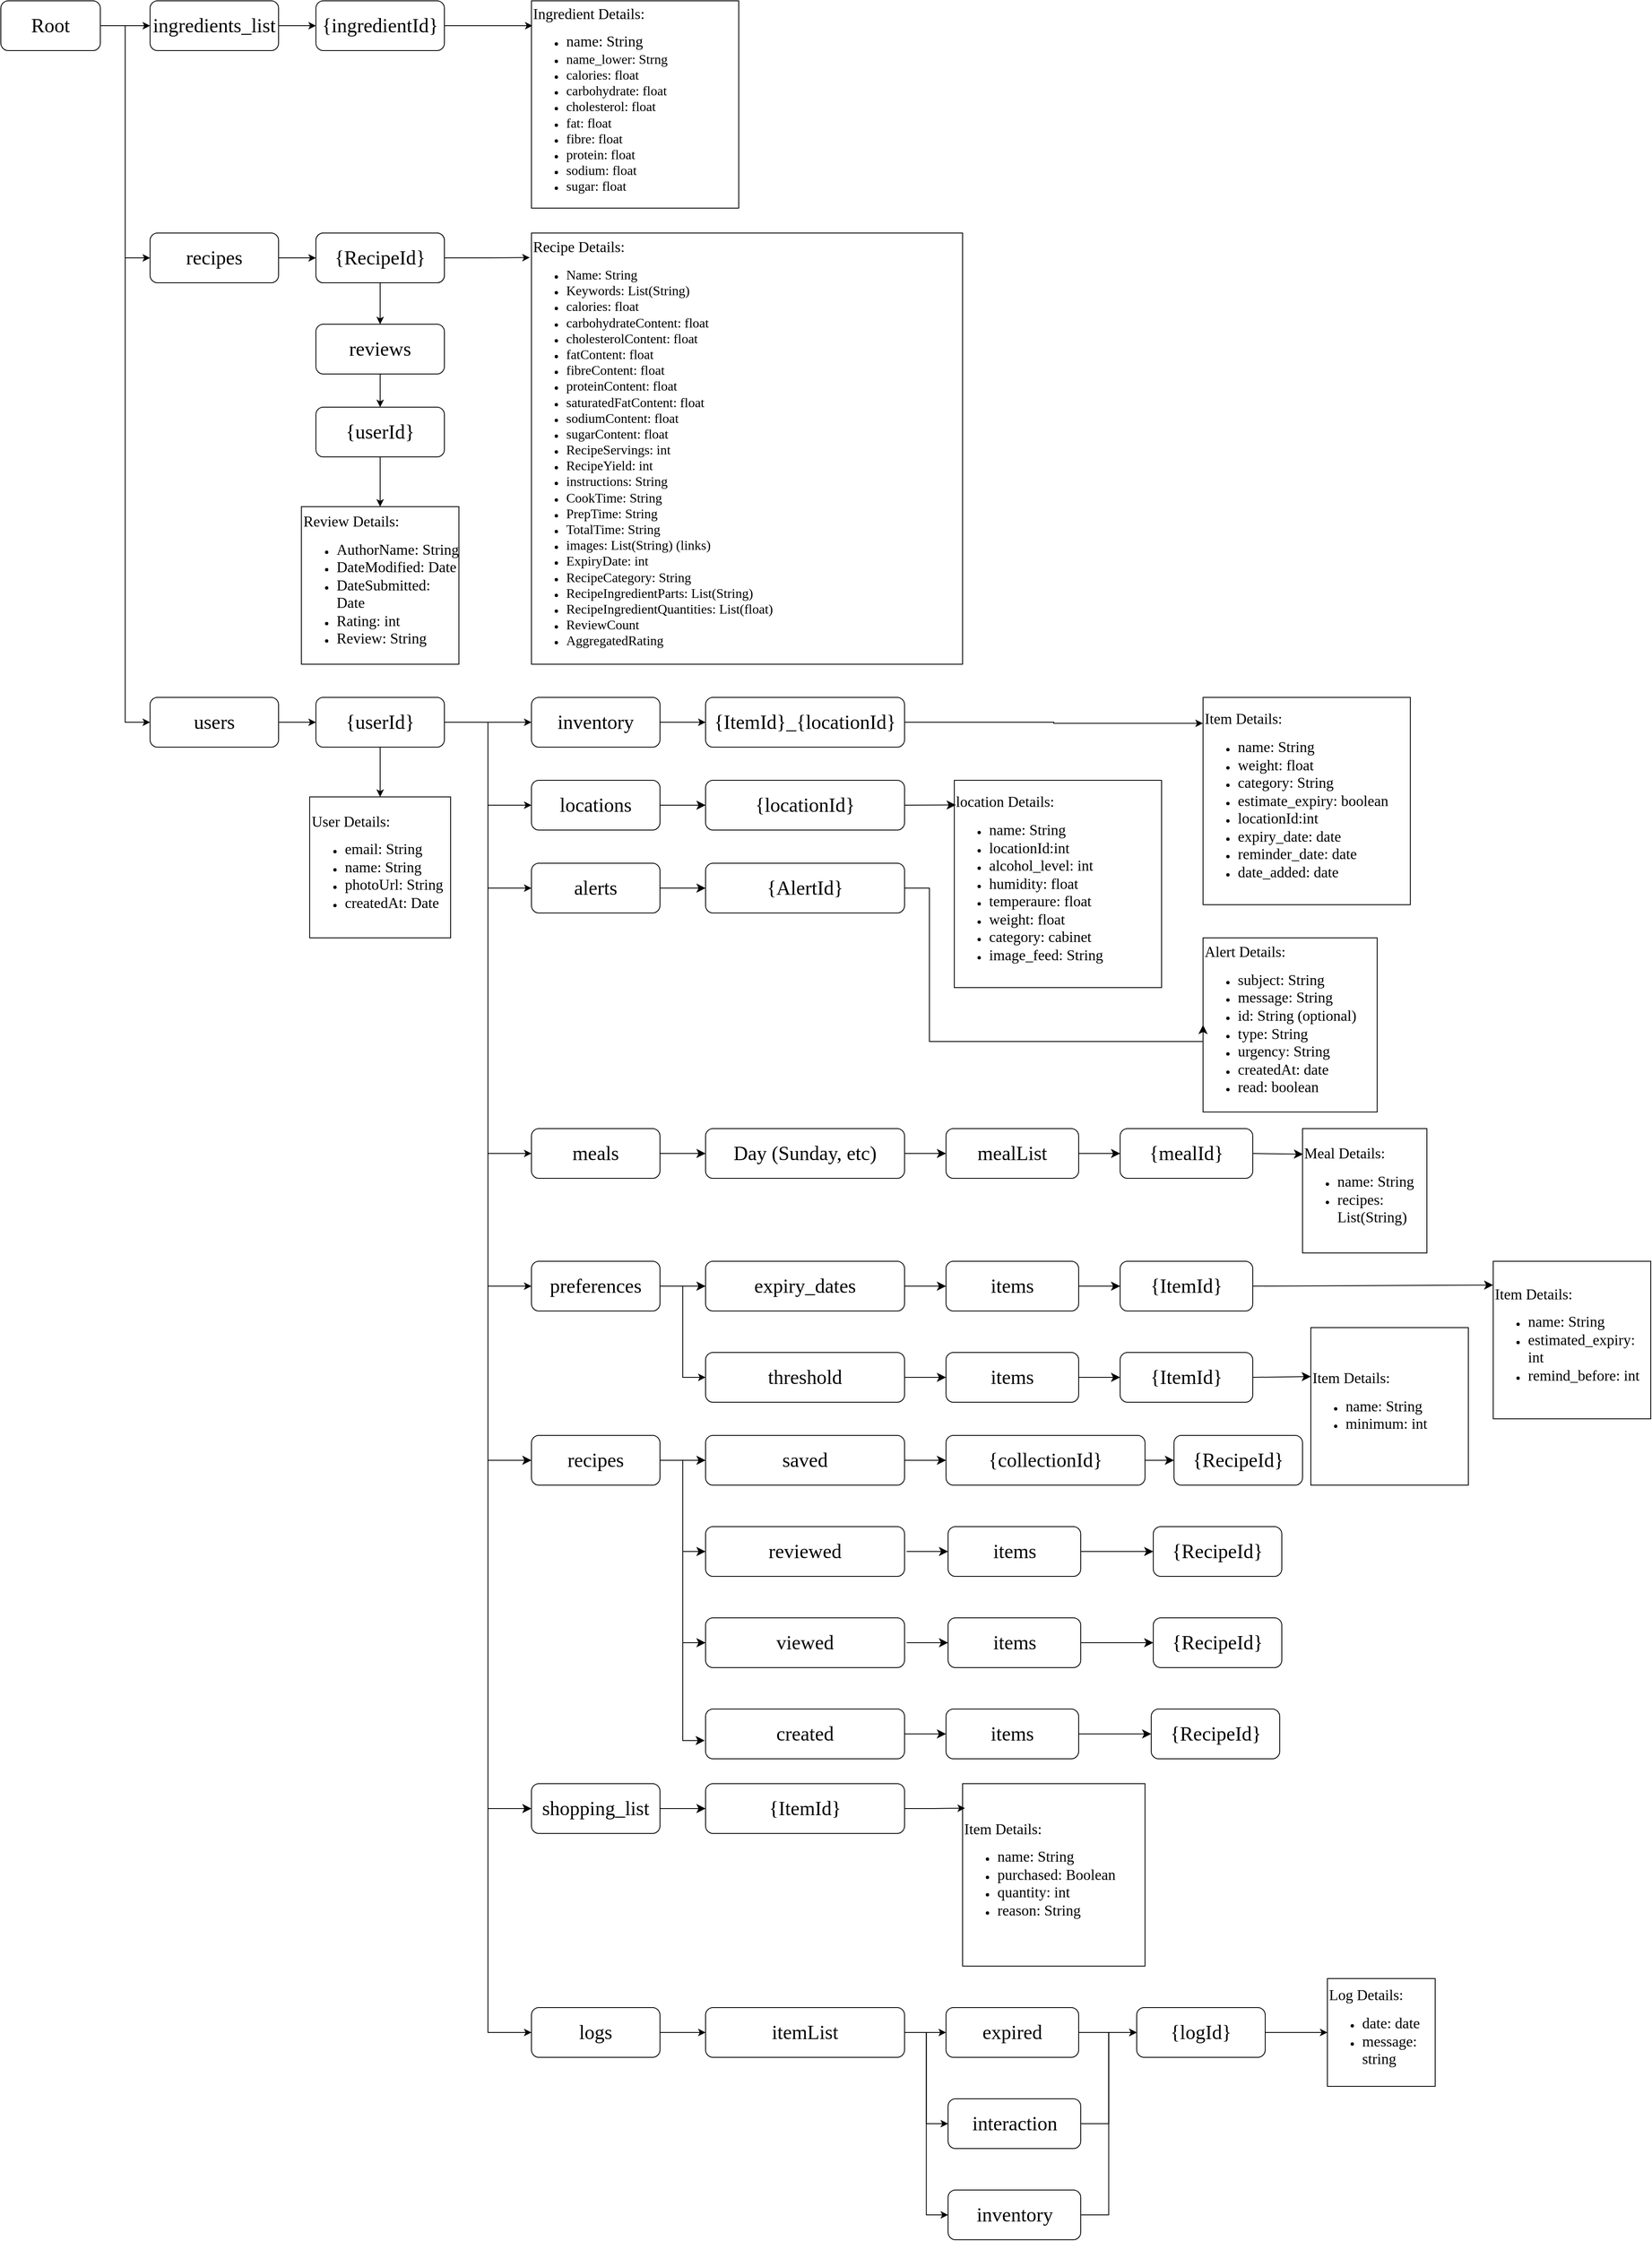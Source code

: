 <mxfile version="26.2.14" pages="2">
  <diagram name="Page-1" id="7dgiddLlsFyWkvfcdYef">
    <mxGraphModel grid="1" page="1" gridSize="10" guides="1" tooltips="1" connect="1" arrows="1" fold="1" pageScale="1" pageWidth="850" pageHeight="1100" math="0" shadow="0">
      <root>
        <mxCell id="0" />
        <mxCell id="1" parent="0" />
        <mxCell id="bC8N2qVBIkna_mmJ77m9-3" style="edgeStyle=orthogonalEdgeStyle;rounded=0;orthogonalLoop=1;jettySize=auto;html=1;exitX=1;exitY=0.5;exitDx=0;exitDy=0;" edge="1" parent="1" source="bC8N2qVBIkna_mmJ77m9-1" target="bC8N2qVBIkna_mmJ77m9-2">
          <mxGeometry relative="1" as="geometry" />
        </mxCell>
        <mxCell id="bC8N2qVBIkna_mmJ77m9-15" style="edgeStyle=orthogonalEdgeStyle;rounded=0;orthogonalLoop=1;jettySize=auto;html=1;exitX=1;exitY=0.5;exitDx=0;exitDy=0;entryX=0;entryY=0.5;entryDx=0;entryDy=0;" edge="1" parent="1" source="bC8N2qVBIkna_mmJ77m9-1" target="bC8N2qVBIkna_mmJ77m9-10">
          <mxGeometry relative="1" as="geometry" />
        </mxCell>
        <mxCell id="bC8N2qVBIkna_mmJ77m9-25" style="edgeStyle=orthogonalEdgeStyle;rounded=0;orthogonalLoop=1;jettySize=auto;html=1;exitX=1;exitY=0.5;exitDx=0;exitDy=0;entryX=0;entryY=0.5;entryDx=0;entryDy=0;" edge="1" parent="1" source="bC8N2qVBIkna_mmJ77m9-1" target="bC8N2qVBIkna_mmJ77m9-23">
          <mxGeometry relative="1" as="geometry" />
        </mxCell>
        <mxCell id="bC8N2qVBIkna_mmJ77m9-1" value="&lt;font face=&quot;Times New Roman&quot; style=&quot;font-size: 24px;&quot;&gt;Root&lt;/font&gt;" style="rounded=1;whiteSpace=wrap;html=1;" vertex="1" parent="1">
          <mxGeometry x="80" y="40" width="120" height="60" as="geometry" />
        </mxCell>
        <mxCell id="bC8N2qVBIkna_mmJ77m9-7" style="edgeStyle=orthogonalEdgeStyle;rounded=0;orthogonalLoop=1;jettySize=auto;html=1;exitX=1;exitY=0.5;exitDx=0;exitDy=0;entryX=0;entryY=0.5;entryDx=0;entryDy=0;" edge="1" parent="1" source="bC8N2qVBIkna_mmJ77m9-2" target="bC8N2qVBIkna_mmJ77m9-6">
          <mxGeometry relative="1" as="geometry" />
        </mxCell>
        <mxCell id="bC8N2qVBIkna_mmJ77m9-2" value="&lt;font face=&quot;Times New Roman&quot;&gt;&lt;span style=&quot;font-size: 24px;&quot;&gt;ingredients_list&lt;/span&gt;&lt;/font&gt;" style="rounded=1;whiteSpace=wrap;html=1;" vertex="1" parent="1">
          <mxGeometry x="260" y="40" width="155" height="60" as="geometry" />
        </mxCell>
        <mxCell id="bC8N2qVBIkna_mmJ77m9-6" value="&lt;font face=&quot;Times New Roman&quot;&gt;&lt;span style=&quot;font-size: 24px;&quot;&gt;{ingredientId}&lt;/span&gt;&lt;/font&gt;" style="rounded=1;whiteSpace=wrap;html=1;" vertex="1" parent="1">
          <mxGeometry x="460" y="40" width="155" height="60" as="geometry" />
        </mxCell>
        <mxCell id="bC8N2qVBIkna_mmJ77m9-8" value="&lt;div&gt;&lt;font face=&quot;Times New Roman&quot;&gt;&lt;span style=&quot;font-size: 18px;&quot;&gt;Ingredient Details:&lt;/span&gt;&lt;/font&gt;&lt;/div&gt;&lt;ul&gt;&lt;li&gt;&lt;font style=&quot;font-size: 18px;&quot; face=&quot;Times New Roman&quot;&gt;name: String&lt;/font&gt;&lt;/li&gt;&lt;li&gt;&lt;font size=&quot;3&quot; face=&quot;Times New Roman&quot;&gt;name_lower: Strng&lt;/font&gt;&lt;/li&gt;&lt;li&gt;&lt;font size=&quot;3&quot; face=&quot;Times New Roman&quot;&gt;calories: float&lt;/font&gt;&lt;/li&gt;&lt;li&gt;&lt;font size=&quot;3&quot; face=&quot;Times New Roman&quot;&gt;carbohydrate: float&lt;/font&gt;&lt;/li&gt;&lt;li&gt;&lt;font size=&quot;3&quot; face=&quot;Times New Roman&quot;&gt;cholesterol: float&lt;/font&gt;&lt;/li&gt;&lt;li&gt;&lt;font size=&quot;3&quot; face=&quot;Times New Roman&quot;&gt;fat: float&lt;/font&gt;&lt;/li&gt;&lt;li&gt;&lt;font size=&quot;3&quot; face=&quot;Times New Roman&quot;&gt;fibre: float&lt;/font&gt;&lt;/li&gt;&lt;li&gt;&lt;font size=&quot;3&quot; face=&quot;Times New Roman&quot;&gt;protein: float&lt;/font&gt;&lt;/li&gt;&lt;li&gt;&lt;font size=&quot;3&quot; face=&quot;Times New Roman&quot;&gt;sodium: float&lt;/font&gt;&lt;/li&gt;&lt;li&gt;&lt;font size=&quot;3&quot; face=&quot;Times New Roman&quot;&gt;sugar: float&lt;/font&gt;&lt;/li&gt;&lt;/ul&gt;" style="whiteSpace=wrap;html=1;aspect=fixed;align=left;" vertex="1" parent="1">
          <mxGeometry x="720" y="40" width="250" height="250" as="geometry" />
        </mxCell>
        <mxCell id="bC8N2qVBIkna_mmJ77m9-9" style="edgeStyle=orthogonalEdgeStyle;rounded=0;orthogonalLoop=1;jettySize=auto;html=1;exitX=1;exitY=0.5;exitDx=0;exitDy=0;entryX=0.005;entryY=0.12;entryDx=0;entryDy=0;entryPerimeter=0;" edge="1" parent="1" source="bC8N2qVBIkna_mmJ77m9-6" target="bC8N2qVBIkna_mmJ77m9-8">
          <mxGeometry relative="1" as="geometry" />
        </mxCell>
        <mxCell id="bC8N2qVBIkna_mmJ77m9-14" style="edgeStyle=orthogonalEdgeStyle;rounded=0;orthogonalLoop=1;jettySize=auto;html=1;exitX=1;exitY=0.5;exitDx=0;exitDy=0;entryX=0;entryY=0.5;entryDx=0;entryDy=0;" edge="1" parent="1" source="bC8N2qVBIkna_mmJ77m9-10" target="bC8N2qVBIkna_mmJ77m9-11">
          <mxGeometry relative="1" as="geometry" />
        </mxCell>
        <mxCell id="bC8N2qVBIkna_mmJ77m9-10" value="&lt;font face=&quot;Times New Roman&quot;&gt;&lt;span style=&quot;font-size: 24px;&quot;&gt;recipes&lt;/span&gt;&lt;/font&gt;" style="rounded=1;whiteSpace=wrap;html=1;" vertex="1" parent="1">
          <mxGeometry x="260" y="320" width="155" height="60" as="geometry" />
        </mxCell>
        <mxCell id="bC8N2qVBIkna_mmJ77m9-19" style="edgeStyle=orthogonalEdgeStyle;rounded=0;orthogonalLoop=1;jettySize=auto;html=1;exitX=0.5;exitY=1;exitDx=0;exitDy=0;entryX=0.5;entryY=0;entryDx=0;entryDy=0;" edge="1" parent="1" source="bC8N2qVBIkna_mmJ77m9-11" target="bC8N2qVBIkna_mmJ77m9-17">
          <mxGeometry relative="1" as="geometry" />
        </mxCell>
        <mxCell id="bC8N2qVBIkna_mmJ77m9-11" value="&lt;font face=&quot;Times New Roman&quot;&gt;&lt;span style=&quot;font-size: 24px;&quot;&gt;{RecipeId}&lt;/span&gt;&lt;/font&gt;" style="rounded=1;whiteSpace=wrap;html=1;" vertex="1" parent="1">
          <mxGeometry x="460" y="320" width="155" height="60" as="geometry" />
        </mxCell>
        <mxCell id="bC8N2qVBIkna_mmJ77m9-12" value="&lt;div&gt;&lt;font face=&quot;Times New Roman&quot; style=&quot;font-size: 18px;&quot;&gt;Recipe Details:&lt;/font&gt;&lt;/div&gt;&lt;ul&gt;&lt;li&gt;&lt;font face=&quot;Times New Roman&quot; size=&quot;3&quot; style=&quot;&quot;&gt;Name: String&lt;/font&gt;&lt;/li&gt;&lt;li&gt;&lt;font face=&quot;Times New Roman&quot; size=&quot;3&quot;&gt;Keywords: List(String)&lt;/font&gt;&lt;/li&gt;&lt;li&gt;&lt;font face=&quot;Times New Roman&quot; size=&quot;3&quot; style=&quot;&quot;&gt;calories: float&lt;/font&gt;&lt;/li&gt;&lt;li&gt;&lt;font face=&quot;Times New Roman&quot; size=&quot;3&quot; style=&quot;&quot;&gt;carbohydrateContent: float&lt;/font&gt;&lt;/li&gt;&lt;li&gt;&lt;font face=&quot;Times New Roman&quot; size=&quot;3&quot;&gt;cholesterolContent: float&lt;/font&gt;&lt;/li&gt;&lt;li&gt;&lt;font face=&quot;Times New Roman&quot; size=&quot;3&quot;&gt;fatContent: float&lt;/font&gt;&lt;/li&gt;&lt;li&gt;&lt;font face=&quot;Times New Roman&quot; size=&quot;3&quot;&gt;fibreContent: float&lt;/font&gt;&lt;/li&gt;&lt;li&gt;&lt;font face=&quot;Times New Roman&quot; size=&quot;3&quot;&gt;proteinContent: float&lt;/font&gt;&lt;/li&gt;&lt;li&gt;&lt;font face=&quot;Times New Roman&quot; size=&quot;3&quot;&gt;saturatedFatContent: float&lt;/font&gt;&lt;/li&gt;&lt;li&gt;&lt;font face=&quot;Times New Roman&quot; size=&quot;3&quot;&gt;sodiumContent: float&lt;/font&gt;&lt;/li&gt;&lt;li&gt;&lt;font face=&quot;Times New Roman&quot; size=&quot;3&quot;&gt;sugarContent: float&lt;/font&gt;&lt;/li&gt;&lt;li&gt;&lt;font face=&quot;Times New Roman&quot; size=&quot;3&quot;&gt;RecipeServings: int&lt;/font&gt;&lt;/li&gt;&lt;li&gt;&lt;font face=&quot;Times New Roman&quot; size=&quot;3&quot;&gt;RecipeYield: int&lt;/font&gt;&lt;/li&gt;&lt;li&gt;&lt;font face=&quot;Times New Roman&quot; size=&quot;3&quot;&gt;instructions: String&lt;/font&gt;&lt;/li&gt;&lt;li&gt;&lt;font face=&quot;Times New Roman&quot; size=&quot;3&quot;&gt;CookTime: String&lt;/font&gt;&lt;/li&gt;&lt;li&gt;&lt;font face=&quot;Times New Roman&quot; size=&quot;3&quot;&gt;PrepTime: String&lt;/font&gt;&lt;/li&gt;&lt;li&gt;&lt;font face=&quot;Times New Roman&quot; size=&quot;3&quot;&gt;TotalTime: String&lt;/font&gt;&lt;/li&gt;&lt;li&gt;&lt;font face=&quot;Times New Roman&quot; size=&quot;3&quot;&gt;images: List(String) (links)&lt;/font&gt;&lt;/li&gt;&lt;li&gt;&lt;font face=&quot;Times New Roman&quot; size=&quot;3&quot;&gt;ExpiryDate: int&lt;/font&gt;&lt;/li&gt;&lt;li&gt;&lt;font face=&quot;Times New Roman&quot; size=&quot;3&quot;&gt;RecipeCategory: String&lt;/font&gt;&lt;/li&gt;&lt;li&gt;&lt;font face=&quot;Times New Roman&quot; size=&quot;3&quot;&gt;RecipeIngredientParts: List(String)&lt;/font&gt;&lt;/li&gt;&lt;li&gt;&lt;font face=&quot;Times New Roman&quot; size=&quot;3&quot;&gt;RecipeIngredientQuantities: List(float)&lt;/font&gt;&lt;/li&gt;&lt;li&gt;&lt;font size=&quot;3&quot; face=&quot;Times New Roman&quot;&gt;ReviewCount&lt;/font&gt;&lt;/li&gt;&lt;li&gt;&lt;font size=&quot;3&quot; face=&quot;Times New Roman&quot;&gt;AggregatedRating&lt;/font&gt;&lt;/li&gt;&lt;/ul&gt;" style="whiteSpace=wrap;html=1;aspect=fixed;align=left;" vertex="1" parent="1">
          <mxGeometry x="720" y="320" width="520" height="520" as="geometry" />
        </mxCell>
        <mxCell id="bC8N2qVBIkna_mmJ77m9-13" style="edgeStyle=orthogonalEdgeStyle;rounded=0;orthogonalLoop=1;jettySize=auto;html=1;exitX=1;exitY=0.5;exitDx=0;exitDy=0;entryX=-0.004;entryY=0.057;entryDx=0;entryDy=0;entryPerimeter=0;" edge="1" parent="1" source="bC8N2qVBIkna_mmJ77m9-11" target="bC8N2qVBIkna_mmJ77m9-12">
          <mxGeometry relative="1" as="geometry" />
        </mxCell>
        <mxCell id="bC8N2qVBIkna_mmJ77m9-20" style="edgeStyle=orthogonalEdgeStyle;rounded=0;orthogonalLoop=1;jettySize=auto;html=1;exitX=0.5;exitY=1;exitDx=0;exitDy=0;entryX=0.5;entryY=0;entryDx=0;entryDy=0;" edge="1" parent="1" source="bC8N2qVBIkna_mmJ77m9-17" target="bC8N2qVBIkna_mmJ77m9-18">
          <mxGeometry relative="1" as="geometry" />
        </mxCell>
        <mxCell id="bC8N2qVBIkna_mmJ77m9-17" value="&lt;font face=&quot;Times New Roman&quot;&gt;&lt;span style=&quot;font-size: 24px;&quot;&gt;reviews&lt;/span&gt;&lt;/font&gt;" style="rounded=1;whiteSpace=wrap;html=1;" vertex="1" parent="1">
          <mxGeometry x="460" y="430" width="155" height="60" as="geometry" />
        </mxCell>
        <mxCell id="bC8N2qVBIkna_mmJ77m9-22" style="edgeStyle=orthogonalEdgeStyle;rounded=0;orthogonalLoop=1;jettySize=auto;html=1;exitX=0.5;exitY=1;exitDx=0;exitDy=0;entryX=0.5;entryY=0;entryDx=0;entryDy=0;" edge="1" parent="1" source="bC8N2qVBIkna_mmJ77m9-18" target="bC8N2qVBIkna_mmJ77m9-21">
          <mxGeometry relative="1" as="geometry" />
        </mxCell>
        <mxCell id="bC8N2qVBIkna_mmJ77m9-18" value="&lt;font face=&quot;Times New Roman&quot;&gt;&lt;span style=&quot;font-size: 24px;&quot;&gt;{userId}&lt;/span&gt;&lt;/font&gt;" style="rounded=1;whiteSpace=wrap;html=1;" vertex="1" parent="1">
          <mxGeometry x="460" y="530" width="155" height="60" as="geometry" />
        </mxCell>
        <mxCell id="bC8N2qVBIkna_mmJ77m9-21" value="&lt;div&gt;&lt;font face=&quot;Times New Roman&quot;&gt;&lt;span style=&quot;font-size: 18px;&quot;&gt;Review Details:&lt;/span&gt;&lt;/font&gt;&lt;/div&gt;&lt;ul&gt;&lt;li&gt;&lt;font style=&quot;font-size: 18px;&quot; face=&quot;Times New Roman&quot;&gt;AuthorName: String&lt;/font&gt;&lt;/li&gt;&lt;li&gt;&lt;font style=&quot;font-size: 18px;&quot; face=&quot;Times New Roman&quot;&gt;DateModified: Date&lt;/font&gt;&lt;/li&gt;&lt;li&gt;&lt;font style=&quot;font-size: 18px;&quot; face=&quot;Times New Roman&quot;&gt;DateSubmitted: Date&lt;/font&gt;&lt;/li&gt;&lt;li&gt;&lt;font style=&quot;font-size: 18px;&quot; face=&quot;Times New Roman&quot;&gt;Rating: int&lt;/font&gt;&lt;/li&gt;&lt;li&gt;&lt;font style=&quot;font-size: 18px;&quot; face=&quot;Times New Roman&quot;&gt;Review: String&lt;/font&gt;&lt;/li&gt;&lt;/ul&gt;" style="whiteSpace=wrap;html=1;aspect=fixed;align=left;" vertex="1" parent="1">
          <mxGeometry x="442.5" y="650" width="190" height="190" as="geometry" />
        </mxCell>
        <mxCell id="bC8N2qVBIkna_mmJ77m9-26" style="edgeStyle=orthogonalEdgeStyle;rounded=0;orthogonalLoop=1;jettySize=auto;html=1;exitX=1;exitY=0.5;exitDx=0;exitDy=0;entryX=0;entryY=0.5;entryDx=0;entryDy=0;" edge="1" parent="1" source="bC8N2qVBIkna_mmJ77m9-23" target="bC8N2qVBIkna_mmJ77m9-24">
          <mxGeometry relative="1" as="geometry" />
        </mxCell>
        <mxCell id="bC8N2qVBIkna_mmJ77m9-23" value="&lt;font face=&quot;Times New Roman&quot;&gt;&lt;span style=&quot;font-size: 24px;&quot;&gt;users&lt;/span&gt;&lt;/font&gt;" style="rounded=1;whiteSpace=wrap;html=1;" vertex="1" parent="1">
          <mxGeometry x="260" y="880" width="155" height="60" as="geometry" />
        </mxCell>
        <mxCell id="bC8N2qVBIkna_mmJ77m9-28" style="edgeStyle=orthogonalEdgeStyle;rounded=0;orthogonalLoop=1;jettySize=auto;html=1;exitX=0.5;exitY=1;exitDx=0;exitDy=0;entryX=0.5;entryY=0;entryDx=0;entryDy=0;" edge="1" parent="1" source="bC8N2qVBIkna_mmJ77m9-24" target="bC8N2qVBIkna_mmJ77m9-27">
          <mxGeometry relative="1" as="geometry" />
        </mxCell>
        <mxCell id="bC8N2qVBIkna_mmJ77m9-37" style="edgeStyle=orthogonalEdgeStyle;rounded=0;orthogonalLoop=1;jettySize=auto;html=1;exitX=1;exitY=0.5;exitDx=0;exitDy=0;entryX=0;entryY=0.5;entryDx=0;entryDy=0;" edge="1" parent="1" source="bC8N2qVBIkna_mmJ77m9-24" target="bC8N2qVBIkna_mmJ77m9-32">
          <mxGeometry relative="1" as="geometry" />
        </mxCell>
        <mxCell id="bC8N2qVBIkna_mmJ77m9-38" style="edgeStyle=orthogonalEdgeStyle;rounded=0;orthogonalLoop=1;jettySize=auto;html=1;exitX=1;exitY=0.5;exitDx=0;exitDy=0;entryX=0;entryY=0.5;entryDx=0;entryDy=0;" edge="1" parent="1" source="bC8N2qVBIkna_mmJ77m9-24" target="bC8N2qVBIkna_mmJ77m9-33">
          <mxGeometry relative="1" as="geometry" />
        </mxCell>
        <mxCell id="bC8N2qVBIkna_mmJ77m9-39" style="edgeStyle=orthogonalEdgeStyle;rounded=0;orthogonalLoop=1;jettySize=auto;html=1;exitX=1;exitY=0.5;exitDx=0;exitDy=0;entryX=0;entryY=0.5;entryDx=0;entryDy=0;" edge="1" parent="1" source="bC8N2qVBIkna_mmJ77m9-24" target="bC8N2qVBIkna_mmJ77m9-34">
          <mxGeometry relative="1" as="geometry" />
        </mxCell>
        <mxCell id="bC8N2qVBIkna_mmJ77m9-40" style="edgeStyle=orthogonalEdgeStyle;rounded=0;orthogonalLoop=1;jettySize=auto;html=1;exitX=1;exitY=0.5;exitDx=0;exitDy=0;entryX=0;entryY=0.5;entryDx=0;entryDy=0;" edge="1" parent="1" source="bC8N2qVBIkna_mmJ77m9-24" target="bC8N2qVBIkna_mmJ77m9-35">
          <mxGeometry relative="1" as="geometry" />
        </mxCell>
        <mxCell id="bC8N2qVBIkna_mmJ77m9-41" style="edgeStyle=orthogonalEdgeStyle;rounded=0;orthogonalLoop=1;jettySize=auto;html=1;exitX=1;exitY=0.5;exitDx=0;exitDy=0;entryX=0;entryY=0.5;entryDx=0;entryDy=0;" edge="1" parent="1" source="bC8N2qVBIkna_mmJ77m9-24" target="bC8N2qVBIkna_mmJ77m9-36">
          <mxGeometry relative="1" as="geometry" />
        </mxCell>
        <mxCell id="eidG6dfPHyUNtjb17lZ_-2" style="edgeStyle=orthogonalEdgeStyle;rounded=0;orthogonalLoop=1;jettySize=auto;html=1;exitX=1;exitY=0.5;exitDx=0;exitDy=0;entryX=0;entryY=0.5;entryDx=0;entryDy=0;fontSize=12;startSize=8;endSize=8;" edge="1" parent="1" source="bC8N2qVBIkna_mmJ77m9-24" target="eidG6dfPHyUNtjb17lZ_-1">
          <mxGeometry relative="1" as="geometry" />
        </mxCell>
        <mxCell id="b8SVzO8kIzlthc9EaLjp-2" style="edgeStyle=orthogonalEdgeStyle;rounded=0;orthogonalLoop=1;jettySize=auto;html=1;exitX=1;exitY=0.5;exitDx=0;exitDy=0;entryX=0;entryY=0.5;entryDx=0;entryDy=0;fontSize=12;startSize=8;endSize=8;" edge="1" parent="1" source="bC8N2qVBIkna_mmJ77m9-24" target="b8SVzO8kIzlthc9EaLjp-1">
          <mxGeometry relative="1" as="geometry" />
        </mxCell>
        <mxCell id="CZU7oRaR1__MTZfsdDnS-43" style="edgeStyle=orthogonalEdgeStyle;rounded=0;orthogonalLoop=1;jettySize=auto;html=1;exitX=1;exitY=0.5;exitDx=0;exitDy=0;entryX=0;entryY=0.5;entryDx=0;entryDy=0;" edge="1" parent="1" source="bC8N2qVBIkna_mmJ77m9-24" target="CZU7oRaR1__MTZfsdDnS-9">
          <mxGeometry relative="1" as="geometry" />
        </mxCell>
        <mxCell id="bC8N2qVBIkna_mmJ77m9-24" value="&lt;font face=&quot;Times New Roman&quot;&gt;&lt;span style=&quot;font-size: 24px;&quot;&gt;{userId}&lt;/span&gt;&lt;/font&gt;" style="rounded=1;whiteSpace=wrap;html=1;" vertex="1" parent="1">
          <mxGeometry x="460" y="880" width="155" height="60" as="geometry" />
        </mxCell>
        <mxCell id="bC8N2qVBIkna_mmJ77m9-27" value="&lt;div&gt;&lt;font face=&quot;Times New Roman&quot;&gt;&lt;span style=&quot;font-size: 18px;&quot;&gt;User Details:&lt;/span&gt;&lt;/font&gt;&lt;/div&gt;&lt;ul&gt;&lt;li&gt;&lt;font face=&quot;Times New Roman&quot;&gt;&lt;span style=&quot;font-size: 18px;&quot;&gt;email: String&lt;/span&gt;&lt;/font&gt;&lt;/li&gt;&lt;li&gt;&lt;font face=&quot;Times New Roman&quot;&gt;&lt;span style=&quot;font-size: 18px;&quot;&gt;name: String&lt;/span&gt;&lt;/font&gt;&lt;/li&gt;&lt;li&gt;&lt;font face=&quot;Times New Roman&quot;&gt;&lt;span style=&quot;font-size: 18px;&quot;&gt;photoUrl: String&lt;/span&gt;&lt;/font&gt;&lt;/li&gt;&lt;li&gt;&lt;font face=&quot;Times New Roman&quot;&gt;&lt;span style=&quot;font-size: 18px;&quot;&gt;createdAt: Date&lt;/span&gt;&lt;/font&gt;&lt;/li&gt;&lt;/ul&gt;" style="whiteSpace=wrap;html=1;aspect=fixed;align=left;" vertex="1" parent="1">
          <mxGeometry x="452.5" y="1000" width="170" height="170" as="geometry" />
        </mxCell>
        <mxCell id="bC8N2qVBIkna_mmJ77m9-43" style="edgeStyle=orthogonalEdgeStyle;rounded=0;orthogonalLoop=1;jettySize=auto;html=1;exitX=1;exitY=0.5;exitDx=0;exitDy=0;entryX=0;entryY=0.5;entryDx=0;entryDy=0;" edge="1" parent="1" source="bC8N2qVBIkna_mmJ77m9-32" target="bC8N2qVBIkna_mmJ77m9-42">
          <mxGeometry relative="1" as="geometry" />
        </mxCell>
        <mxCell id="bC8N2qVBIkna_mmJ77m9-32" value="&lt;font face=&quot;Times New Roman&quot;&gt;&lt;span style=&quot;font-size: 24px;&quot;&gt;inventory&lt;/span&gt;&lt;/font&gt;" style="rounded=1;whiteSpace=wrap;html=1;" vertex="1" parent="1">
          <mxGeometry x="720" y="880" width="155" height="60" as="geometry" />
        </mxCell>
        <mxCell id="TIn5iKzuoG-W4NEa0-Ls-2" style="edgeStyle=none;curved=1;rounded=0;orthogonalLoop=1;jettySize=auto;html=1;exitX=1;exitY=0.5;exitDx=0;exitDy=0;entryX=0;entryY=0.5;entryDx=0;entryDy=0;fontSize=12;startSize=8;endSize=8;" edge="1" parent="1" source="bC8N2qVBIkna_mmJ77m9-33" target="TIn5iKzuoG-W4NEa0-Ls-1">
          <mxGeometry relative="1" as="geometry" />
        </mxCell>
        <mxCell id="bC8N2qVBIkna_mmJ77m9-33" value="&lt;font face=&quot;Times New Roman&quot;&gt;&lt;span style=&quot;font-size: 24px;&quot;&gt;locations&lt;/span&gt;&lt;/font&gt;" style="rounded=1;whiteSpace=wrap;html=1;" vertex="1" parent="1">
          <mxGeometry x="720" y="980" width="155" height="60" as="geometry" />
        </mxCell>
        <mxCell id="TIn5iKzuoG-W4NEa0-Ls-6" style="edgeStyle=none;curved=1;rounded=0;orthogonalLoop=1;jettySize=auto;html=1;exitX=1;exitY=0.5;exitDx=0;exitDy=0;entryX=0;entryY=0.5;entryDx=0;entryDy=0;fontSize=12;startSize=8;endSize=8;" edge="1" parent="1" source="bC8N2qVBIkna_mmJ77m9-34" target="TIn5iKzuoG-W4NEa0-Ls-5">
          <mxGeometry relative="1" as="geometry" />
        </mxCell>
        <mxCell id="bC8N2qVBIkna_mmJ77m9-34" value="&lt;font face=&quot;Times New Roman&quot;&gt;&lt;span style=&quot;font-size: 24px;&quot;&gt;alerts&lt;/span&gt;&lt;/font&gt;" style="rounded=1;whiteSpace=wrap;html=1;" vertex="1" parent="1">
          <mxGeometry x="720" y="1080" width="155" height="60" as="geometry" />
        </mxCell>
        <mxCell id="TIn5iKzuoG-W4NEa0-Ls-14" style="edgeStyle=none;curved=1;rounded=0;orthogonalLoop=1;jettySize=auto;html=1;exitX=1;exitY=0.5;exitDx=0;exitDy=0;fontSize=12;startSize=8;endSize=8;" edge="1" parent="1" source="bC8N2qVBIkna_mmJ77m9-35" target="TIn5iKzuoG-W4NEa0-Ls-11">
          <mxGeometry relative="1" as="geometry" />
        </mxCell>
        <mxCell id="bC8N2qVBIkna_mmJ77m9-35" value="&lt;font face=&quot;Times New Roman&quot;&gt;&lt;span style=&quot;font-size: 24px;&quot;&gt;meals&lt;/span&gt;&lt;/font&gt;" style="rounded=1;whiteSpace=wrap;html=1;" vertex="1" parent="1">
          <mxGeometry x="720" y="1400" width="155" height="60" as="geometry" />
        </mxCell>
        <mxCell id="TIn5iKzuoG-W4NEa0-Ls-23" style="edgeStyle=none;curved=1;rounded=0;orthogonalLoop=1;jettySize=auto;html=1;exitX=1;exitY=0.5;exitDx=0;exitDy=0;entryX=0;entryY=0.5;entryDx=0;entryDy=0;fontSize=12;startSize=8;endSize=8;" edge="1" parent="1" source="bC8N2qVBIkna_mmJ77m9-36" target="TIn5iKzuoG-W4NEa0-Ls-20">
          <mxGeometry relative="1" as="geometry" />
        </mxCell>
        <mxCell id="CZU7oRaR1__MTZfsdDnS-2" style="edgeStyle=orthogonalEdgeStyle;rounded=0;orthogonalLoop=1;jettySize=auto;html=1;exitX=1;exitY=0.5;exitDx=0;exitDy=0;entryX=0;entryY=0.5;entryDx=0;entryDy=0;" edge="1" parent="1" source="bC8N2qVBIkna_mmJ77m9-36" target="CZU7oRaR1__MTZfsdDnS-1">
          <mxGeometry relative="1" as="geometry" />
        </mxCell>
        <mxCell id="bC8N2qVBIkna_mmJ77m9-36" value="&lt;font face=&quot;Times New Roman&quot;&gt;&lt;span style=&quot;font-size: 24px;&quot;&gt;preferences&lt;/span&gt;&lt;/font&gt;" style="rounded=1;whiteSpace=wrap;html=1;" vertex="1" parent="1">
          <mxGeometry x="720" y="1560" width="155" height="60" as="geometry" />
        </mxCell>
        <mxCell id="bC8N2qVBIkna_mmJ77m9-42" value="&lt;font face=&quot;Times New Roman&quot;&gt;&lt;span style=&quot;font-size: 24px;&quot;&gt;{ItemId}_{locationId}&lt;/span&gt;&lt;/font&gt;" style="rounded=1;whiteSpace=wrap;html=1;" vertex="1" parent="1">
          <mxGeometry x="930" y="880" width="240" height="60" as="geometry" />
        </mxCell>
        <mxCell id="bC8N2qVBIkna_mmJ77m9-44" value="&lt;font face=&quot;Times New Roman&quot;&gt;&lt;span style=&quot;font-size: 24px;&quot;&gt;{RecipeId}&lt;/span&gt;&lt;/font&gt;" style="rounded=1;whiteSpace=wrap;html=1;" vertex="1" parent="1">
          <mxGeometry x="460" y="320" width="155" height="60" as="geometry" />
        </mxCell>
        <mxCell id="bC8N2qVBIkna_mmJ77m9-45" value="&lt;div&gt;&lt;font face=&quot;Times New Roman&quot;&gt;&lt;span style=&quot;font-size: 18px;&quot;&gt;Item Details:&lt;/span&gt;&lt;/font&gt;&lt;/div&gt;&lt;ul&gt;&lt;li&gt;&lt;font face=&quot;Times New Roman&quot;&gt;&lt;span style=&quot;font-size: 18px;&quot;&gt;name: String&lt;/span&gt;&lt;/font&gt;&lt;/li&gt;&lt;li&gt;&lt;font face=&quot;Times New Roman&quot;&gt;&lt;span style=&quot;font-size: 18px;&quot;&gt;weight: float&lt;/span&gt;&lt;/font&gt;&lt;/li&gt;&lt;li&gt;&lt;font face=&quot;Times New Roman&quot;&gt;&lt;span style=&quot;font-size: 18px;&quot;&gt;category: String&lt;/span&gt;&lt;/font&gt;&lt;/li&gt;&lt;li&gt;&lt;font face=&quot;Times New Roman&quot;&gt;&lt;span style=&quot;font-size: 18px;&quot;&gt;estimate_expiry: boolean&lt;/span&gt;&lt;/font&gt;&lt;/li&gt;&lt;li&gt;&lt;font face=&quot;Times New Roman&quot;&gt;&lt;span style=&quot;font-size: 18px;&quot;&gt;locationId:int&lt;/span&gt;&lt;/font&gt;&lt;/li&gt;&lt;li&gt;&lt;font face=&quot;Times New Roman&quot;&gt;&lt;span style=&quot;font-size: 18px;&quot;&gt;expiry_date: date&lt;/span&gt;&lt;/font&gt;&lt;/li&gt;&lt;li&gt;&lt;font face=&quot;Times New Roman&quot;&gt;&lt;span style=&quot;font-size: 18px;&quot;&gt;reminder_date: date&lt;/span&gt;&lt;/font&gt;&lt;/li&gt;&lt;li&gt;&lt;font face=&quot;Times New Roman&quot;&gt;&lt;span style=&quot;font-size: 18px;&quot;&gt;date_added: date&lt;/span&gt;&lt;/font&gt;&lt;/li&gt;&lt;/ul&gt;" style="whiteSpace=wrap;html=1;aspect=fixed;align=left;" vertex="1" parent="1">
          <mxGeometry x="1530" y="880" width="250" height="250" as="geometry" />
        </mxCell>
        <mxCell id="bC8N2qVBIkna_mmJ77m9-46" style="edgeStyle=orthogonalEdgeStyle;rounded=0;orthogonalLoop=1;jettySize=auto;html=1;exitX=1;exitY=0.5;exitDx=0;exitDy=0;entryX=-0.001;entryY=0.125;entryDx=0;entryDy=0;entryPerimeter=0;" edge="1" parent="1" source="bC8N2qVBIkna_mmJ77m9-42" target="bC8N2qVBIkna_mmJ77m9-45">
          <mxGeometry relative="1" as="geometry" />
        </mxCell>
        <mxCell id="TIn5iKzuoG-W4NEa0-Ls-1" value="&lt;font face=&quot;Times New Roman&quot;&gt;&lt;span style=&quot;font-size: 24px;&quot;&gt;{locationId}&lt;/span&gt;&lt;/font&gt;" style="rounded=1;whiteSpace=wrap;html=1;" vertex="1" parent="1">
          <mxGeometry x="930" y="980" width="240" height="60" as="geometry" />
        </mxCell>
        <mxCell id="TIn5iKzuoG-W4NEa0-Ls-3" value="&lt;div&gt;&lt;font face=&quot;Times New Roman&quot;&gt;&lt;span style=&quot;font-size: 18px;&quot;&gt;location Details:&lt;/span&gt;&lt;/font&gt;&lt;/div&gt;&lt;ul&gt;&lt;li&gt;&lt;font face=&quot;Times New Roman&quot;&gt;&lt;span style=&quot;font-size: 18px;&quot;&gt;name: String&lt;br&gt;&lt;/span&gt;&lt;/font&gt;&lt;/li&gt;&lt;li&gt;&lt;font face=&quot;Times New Roman&quot;&gt;&lt;span style=&quot;font-size: 18px;&quot;&gt;locationId:int&lt;/span&gt;&lt;/font&gt;&lt;/li&gt;&lt;li&gt;&lt;font face=&quot;Times New Roman&quot;&gt;&lt;span style=&quot;font-size: 18px;&quot;&gt;alcohol_level: int&lt;/span&gt;&lt;/font&gt;&lt;/li&gt;&lt;li&gt;&lt;font face=&quot;Times New Roman&quot;&gt;&lt;span style=&quot;font-size: 18px;&quot;&gt;humidity: float&lt;/span&gt;&lt;/font&gt;&lt;/li&gt;&lt;li&gt;&lt;font face=&quot;Times New Roman&quot;&gt;&lt;span style=&quot;font-size: 18px;&quot;&gt;temperaure: float&lt;/span&gt;&lt;/font&gt;&lt;/li&gt;&lt;li&gt;&lt;font face=&quot;Times New Roman&quot;&gt;&lt;span style=&quot;font-size: 18px;&quot;&gt;weight: float&lt;/span&gt;&lt;/font&gt;&lt;/li&gt;&lt;li&gt;&lt;font face=&quot;Times New Roman&quot;&gt;&lt;span style=&quot;font-size: 18px;&quot;&gt;category: cabinet&lt;/span&gt;&lt;/font&gt;&lt;/li&gt;&lt;li&gt;&lt;font face=&quot;Times New Roman&quot;&gt;&lt;span style=&quot;font-size: 18px;&quot;&gt;image_feed: String&lt;/span&gt;&lt;/font&gt;&lt;/li&gt;&lt;/ul&gt;" style="whiteSpace=wrap;html=1;aspect=fixed;align=left;" vertex="1" parent="1">
          <mxGeometry x="1230" y="980" width="250" height="250" as="geometry" />
        </mxCell>
        <mxCell id="TIn5iKzuoG-W4NEa0-Ls-4" style="edgeStyle=none;curved=1;rounded=0;orthogonalLoop=1;jettySize=auto;html=1;exitX=1;exitY=0.5;exitDx=0;exitDy=0;entryX=0.007;entryY=0.119;entryDx=0;entryDy=0;entryPerimeter=0;fontSize=12;startSize=8;endSize=8;" edge="1" parent="1" source="TIn5iKzuoG-W4NEa0-Ls-1" target="TIn5iKzuoG-W4NEa0-Ls-3">
          <mxGeometry relative="1" as="geometry" />
        </mxCell>
        <mxCell id="TIn5iKzuoG-W4NEa0-Ls-5" value="&lt;font face=&quot;Times New Roman&quot;&gt;&lt;span style=&quot;font-size: 24px;&quot;&gt;{AlertId}&lt;/span&gt;&lt;/font&gt;" style="rounded=1;whiteSpace=wrap;html=1;" vertex="1" parent="1">
          <mxGeometry x="930" y="1080" width="240" height="60" as="geometry" />
        </mxCell>
        <mxCell id="TIn5iKzuoG-W4NEa0-Ls-7" value="&lt;div&gt;&lt;font face=&quot;Times New Roman&quot;&gt;&lt;span style=&quot;font-size: 18px;&quot;&gt;Alert Details:&lt;/span&gt;&lt;/font&gt;&lt;/div&gt;&lt;ul&gt;&lt;li&gt;&lt;font face=&quot;Times New Roman&quot;&gt;&lt;span style=&quot;font-size: 18px;&quot;&gt;subject: String&lt;/span&gt;&lt;/font&gt;&lt;/li&gt;&lt;li&gt;&lt;font face=&quot;Times New Roman&quot;&gt;&lt;span style=&quot;font-size: 18px;&quot;&gt;message: String&lt;/span&gt;&lt;/font&gt;&lt;/li&gt;&lt;li&gt;&lt;font face=&quot;Times New Roman&quot;&gt;&lt;span style=&quot;font-size: 18px;&quot;&gt;id: String (optional)&lt;/span&gt;&lt;/font&gt;&lt;/li&gt;&lt;li&gt;&lt;font face=&quot;Times New Roman&quot;&gt;&lt;span style=&quot;font-size: 18px;&quot;&gt;type: String&lt;/span&gt;&lt;/font&gt;&lt;/li&gt;&lt;li&gt;&lt;font face=&quot;Times New Roman&quot;&gt;&lt;span style=&quot;font-size: 18px;&quot;&gt;urgency: String&lt;/span&gt;&lt;/font&gt;&lt;/li&gt;&lt;li&gt;&lt;font face=&quot;Times New Roman&quot;&gt;&lt;span style=&quot;font-size: 18px;&quot;&gt;createdAt: date&lt;/span&gt;&lt;/font&gt;&lt;/li&gt;&lt;li&gt;&lt;font face=&quot;Times New Roman&quot;&gt;&lt;span style=&quot;font-size: 18px;&quot;&gt;read: boolean&lt;/span&gt;&lt;/font&gt;&lt;/li&gt;&lt;/ul&gt;" style="whiteSpace=wrap;html=1;aspect=fixed;align=left;" vertex="1" parent="1">
          <mxGeometry x="1530" y="1170" width="210" height="210" as="geometry" />
        </mxCell>
        <mxCell id="TIn5iKzuoG-W4NEa0-Ls-10" value="" style="endArrow=classic;html=1;rounded=0;fontSize=12;startSize=8;endSize=8;exitX=1;exitY=0.5;exitDx=0;exitDy=0;entryX=0;entryY=0.5;entryDx=0;entryDy=0;edgeStyle=orthogonalEdgeStyle;" edge="1" parent="1" source="TIn5iKzuoG-W4NEa0-Ls-5" target="TIn5iKzuoG-W4NEa0-Ls-7">
          <mxGeometry width="50" height="50" relative="1" as="geometry">
            <mxPoint x="1340" y="1180" as="sourcePoint" />
            <mxPoint x="1390" y="1130" as="targetPoint" />
            <Array as="points">
              <mxPoint x="1200" y="1110" />
              <mxPoint x="1200" y="1295" />
            </Array>
          </mxGeometry>
        </mxCell>
        <mxCell id="TIn5iKzuoG-W4NEa0-Ls-15" style="edgeStyle=none;curved=1;rounded=0;orthogonalLoop=1;jettySize=auto;html=1;exitX=1;exitY=0.5;exitDx=0;exitDy=0;entryX=0;entryY=0.5;entryDx=0;entryDy=0;fontSize=12;startSize=8;endSize=8;" edge="1" parent="1" source="TIn5iKzuoG-W4NEa0-Ls-11" target="TIn5iKzuoG-W4NEa0-Ls-13">
          <mxGeometry relative="1" as="geometry" />
        </mxCell>
        <mxCell id="TIn5iKzuoG-W4NEa0-Ls-11" value="&lt;font face=&quot;Times New Roman&quot;&gt;&lt;span style=&quot;font-size: 24px;&quot;&gt;Day (Sunday, etc)&lt;/span&gt;&lt;/font&gt;" style="rounded=1;whiteSpace=wrap;html=1;" vertex="1" parent="1">
          <mxGeometry x="930" y="1400" width="240" height="60" as="geometry" />
        </mxCell>
        <mxCell id="TIn5iKzuoG-W4NEa0-Ls-19" style="edgeStyle=none;curved=1;rounded=0;orthogonalLoop=1;jettySize=auto;html=1;exitX=1;exitY=0.5;exitDx=0;exitDy=0;entryX=0;entryY=0.5;entryDx=0;entryDy=0;fontSize=12;startSize=8;endSize=8;" edge="1" parent="1" source="TIn5iKzuoG-W4NEa0-Ls-13" target="TIn5iKzuoG-W4NEa0-Ls-16">
          <mxGeometry relative="1" as="geometry" />
        </mxCell>
        <mxCell id="TIn5iKzuoG-W4NEa0-Ls-13" value="&lt;font face=&quot;Times New Roman&quot;&gt;&lt;span style=&quot;font-size: 24px;&quot;&gt;mealList&lt;/span&gt;&lt;/font&gt;" style="rounded=1;whiteSpace=wrap;html=1;" vertex="1" parent="1">
          <mxGeometry x="1220" y="1400" width="160" height="60" as="geometry" />
        </mxCell>
        <mxCell id="TIn5iKzuoG-W4NEa0-Ls-18" style="edgeStyle=none;curved=1;rounded=0;orthogonalLoop=1;jettySize=auto;html=1;exitX=1;exitY=0.5;exitDx=0;exitDy=0;entryX=0.004;entryY=0.206;entryDx=0;entryDy=0;fontSize=12;startSize=8;endSize=8;entryPerimeter=0;" edge="1" parent="1" source="TIn5iKzuoG-W4NEa0-Ls-16" target="TIn5iKzuoG-W4NEa0-Ls-17">
          <mxGeometry relative="1" as="geometry" />
        </mxCell>
        <mxCell id="TIn5iKzuoG-W4NEa0-Ls-16" value="&lt;font face=&quot;Times New Roman&quot;&gt;&lt;span style=&quot;font-size: 24px;&quot;&gt;{mealId}&lt;/span&gt;&lt;/font&gt;" style="rounded=1;whiteSpace=wrap;html=1;" vertex="1" parent="1">
          <mxGeometry x="1430" y="1400" width="160" height="60" as="geometry" />
        </mxCell>
        <mxCell id="TIn5iKzuoG-W4NEa0-Ls-17" value="&lt;div&gt;&lt;font face=&quot;Times New Roman&quot;&gt;&lt;span style=&quot;font-size: 18px;&quot;&gt;Meal Details:&lt;/span&gt;&lt;/font&gt;&lt;/div&gt;&lt;ul&gt;&lt;li&gt;&lt;font face=&quot;Times New Roman&quot;&gt;&lt;span style=&quot;font-size: 18px;&quot;&gt;name: String&lt;/span&gt;&lt;/font&gt;&lt;/li&gt;&lt;li&gt;&lt;font face=&quot;Times New Roman&quot;&gt;&lt;span style=&quot;font-size: 18px;&quot;&gt;recipes: List(String)&lt;/span&gt;&lt;/font&gt;&lt;/li&gt;&lt;/ul&gt;" style="whiteSpace=wrap;html=1;aspect=fixed;align=left;" vertex="1" parent="1">
          <mxGeometry x="1650" y="1400" width="150" height="150" as="geometry" />
        </mxCell>
        <mxCell id="TIn5iKzuoG-W4NEa0-Ls-24" style="edgeStyle=none;curved=1;rounded=0;orthogonalLoop=1;jettySize=auto;html=1;exitX=1;exitY=0.5;exitDx=0;exitDy=0;entryX=0;entryY=0.5;entryDx=0;entryDy=0;fontSize=12;startSize=8;endSize=8;" edge="1" parent="1" source="TIn5iKzuoG-W4NEa0-Ls-20" target="TIn5iKzuoG-W4NEa0-Ls-21">
          <mxGeometry relative="1" as="geometry" />
        </mxCell>
        <mxCell id="TIn5iKzuoG-W4NEa0-Ls-20" value="&lt;font face=&quot;Times New Roman&quot;&gt;&lt;span style=&quot;font-size: 24px;&quot;&gt;expiry_dates&lt;/span&gt;&lt;/font&gt;" style="rounded=1;whiteSpace=wrap;html=1;" vertex="1" parent="1">
          <mxGeometry x="930" y="1560" width="240" height="60" as="geometry" />
        </mxCell>
        <mxCell id="TIn5iKzuoG-W4NEa0-Ls-25" style="edgeStyle=none;curved=1;rounded=0;orthogonalLoop=1;jettySize=auto;html=1;exitX=1;exitY=0.5;exitDx=0;exitDy=0;fontSize=12;startSize=8;endSize=8;" edge="1" parent="1" source="TIn5iKzuoG-W4NEa0-Ls-21" target="TIn5iKzuoG-W4NEa0-Ls-22">
          <mxGeometry relative="1" as="geometry" />
        </mxCell>
        <mxCell id="TIn5iKzuoG-W4NEa0-Ls-21" value="&lt;font face=&quot;Times New Roman&quot;&gt;&lt;span style=&quot;font-size: 24px;&quot;&gt;items&lt;/span&gt;&lt;/font&gt;" style="rounded=1;whiteSpace=wrap;html=1;" vertex="1" parent="1">
          <mxGeometry x="1220" y="1560" width="160" height="60" as="geometry" />
        </mxCell>
        <mxCell id="TIn5iKzuoG-W4NEa0-Ls-22" value="&lt;font face=&quot;Times New Roman&quot;&gt;&lt;span style=&quot;font-size: 24px;&quot;&gt;{ItemId}&lt;/span&gt;&lt;/font&gt;" style="rounded=1;whiteSpace=wrap;html=1;" vertex="1" parent="1">
          <mxGeometry x="1430" y="1560" width="160" height="60" as="geometry" />
        </mxCell>
        <mxCell id="TIn5iKzuoG-W4NEa0-Ls-26" value="&lt;div&gt;&lt;font face=&quot;Times New Roman&quot;&gt;&lt;span style=&quot;font-size: 18px;&quot;&gt;Item Details:&lt;/span&gt;&lt;/font&gt;&lt;/div&gt;&lt;ul&gt;&lt;li&gt;&lt;font face=&quot;Times New Roman&quot;&gt;&lt;span style=&quot;font-size: 18px;&quot;&gt;name: String&lt;/span&gt;&lt;/font&gt;&lt;/li&gt;&lt;li&gt;&lt;font face=&quot;Times New Roman&quot;&gt;&lt;span style=&quot;font-size: 18px;&quot;&gt;estimated_expiry: int&lt;/span&gt;&lt;/font&gt;&lt;/li&gt;&lt;li&gt;&lt;font face=&quot;Times New Roman&quot;&gt;&lt;span style=&quot;font-size: 18px;&quot;&gt;remind_before: int&lt;/span&gt;&lt;/font&gt;&lt;/li&gt;&lt;/ul&gt;" style="whiteSpace=wrap;html=1;aspect=fixed;align=left;" vertex="1" parent="1">
          <mxGeometry x="1880" y="1560" width="190" height="190" as="geometry" />
        </mxCell>
        <mxCell id="TIn5iKzuoG-W4NEa0-Ls-27" style="edgeStyle=none;curved=1;rounded=0;orthogonalLoop=1;jettySize=auto;html=1;exitX=1;exitY=0.5;exitDx=0;exitDy=0;entryX=0;entryY=0.151;entryDx=0;entryDy=0;entryPerimeter=0;fontSize=12;startSize=8;endSize=8;" edge="1" parent="1" source="TIn5iKzuoG-W4NEa0-Ls-22" target="TIn5iKzuoG-W4NEa0-Ls-26">
          <mxGeometry relative="1" as="geometry" />
        </mxCell>
        <mxCell id="4vaejwYK_N-clH22UkOm-3" style="edgeStyle=none;curved=1;rounded=0;orthogonalLoop=1;jettySize=auto;html=1;exitX=1;exitY=0.5;exitDx=0;exitDy=0;fontSize=12;startSize=8;endSize=8;" edge="1" parent="1" source="eidG6dfPHyUNtjb17lZ_-1" target="4vaejwYK_N-clH22UkOm-2">
          <mxGeometry relative="1" as="geometry" />
        </mxCell>
        <mxCell id="4vaejwYK_N-clH22UkOm-6" style="edgeStyle=orthogonalEdgeStyle;rounded=0;orthogonalLoop=1;jettySize=auto;html=1;exitX=1;exitY=0.5;exitDx=0;exitDy=0;entryX=0;entryY=0.5;entryDx=0;entryDy=0;fontSize=12;startSize=8;endSize=8;" edge="1" parent="1" source="eidG6dfPHyUNtjb17lZ_-1" target="4vaejwYK_N-clH22UkOm-4">
          <mxGeometry relative="1" as="geometry" />
        </mxCell>
        <mxCell id="4vaejwYK_N-clH22UkOm-7" style="edgeStyle=orthogonalEdgeStyle;rounded=0;orthogonalLoop=1;jettySize=auto;html=1;exitX=1;exitY=0.5;exitDx=0;exitDy=0;entryX=0;entryY=0.5;entryDx=0;entryDy=0;fontSize=12;startSize=8;endSize=8;" edge="1" parent="1" source="eidG6dfPHyUNtjb17lZ_-1" target="4vaejwYK_N-clH22UkOm-5">
          <mxGeometry relative="1" as="geometry" />
        </mxCell>
        <mxCell id="eidG6dfPHyUNtjb17lZ_-1" value="&lt;font face=&quot;Times New Roman&quot;&gt;&lt;span style=&quot;font-size: 24px;&quot;&gt;recipes&lt;/span&gt;&lt;/font&gt;" style="rounded=1;whiteSpace=wrap;html=1;" vertex="1" parent="1">
          <mxGeometry x="720" y="1770" width="155" height="60" as="geometry" />
        </mxCell>
        <mxCell id="4vaejwYK_N-clH22UkOm-17" style="edgeStyle=none;curved=1;rounded=0;orthogonalLoop=1;jettySize=auto;html=1;exitX=1;exitY=0.5;exitDx=0;exitDy=0;entryX=0;entryY=0.5;entryDx=0;entryDy=0;fontSize=12;startSize=8;endSize=8;" edge="1" parent="1" source="4vaejwYK_N-clH22UkOm-2" target="4vaejwYK_N-clH22UkOm-14">
          <mxGeometry relative="1" as="geometry" />
        </mxCell>
        <mxCell id="4vaejwYK_N-clH22UkOm-2" value="&lt;font face=&quot;Times New Roman&quot;&gt;&lt;span style=&quot;font-size: 24px;&quot;&gt;saved&lt;/span&gt;&lt;/font&gt;" style="rounded=1;whiteSpace=wrap;html=1;" vertex="1" parent="1">
          <mxGeometry x="930" y="1770" width="240" height="60" as="geometry" />
        </mxCell>
        <mxCell id="4vaejwYK_N-clH22UkOm-4" value="&lt;font face=&quot;Times New Roman&quot;&gt;&lt;span style=&quot;font-size: 24px;&quot;&gt;reviewed&lt;/span&gt;&lt;/font&gt;" style="rounded=1;whiteSpace=wrap;html=1;" vertex="1" parent="1">
          <mxGeometry x="930" y="1880" width="240" height="60" as="geometry" />
        </mxCell>
        <mxCell id="4vaejwYK_N-clH22UkOm-5" value="&lt;font face=&quot;Times New Roman&quot;&gt;&lt;span style=&quot;font-size: 24px;&quot;&gt;viewed&lt;/span&gt;&lt;/font&gt;" style="rounded=1;whiteSpace=wrap;html=1;" vertex="1" parent="1">
          <mxGeometry x="930" y="1990" width="240" height="60" as="geometry" />
        </mxCell>
        <mxCell id="4vaejwYK_N-clH22UkOm-9" value="&lt;font face=&quot;Times New Roman&quot;&gt;&lt;span style=&quot;font-size: 24px;&quot;&gt;{RecipeId}&lt;/span&gt;&lt;/font&gt;" style="rounded=1;whiteSpace=wrap;html=1;" vertex="1" parent="1">
          <mxGeometry x="1470" y="1880" width="155" height="60" as="geometry" />
        </mxCell>
        <mxCell id="4vaejwYK_N-clH22UkOm-16" style="edgeStyle=none;curved=1;rounded=0;orthogonalLoop=1;jettySize=auto;html=1;exitX=1;exitY=0.5;exitDx=0;exitDy=0;fontSize=12;startSize=8;endSize=8;" edge="1" parent="1" source="4vaejwYK_N-clH22UkOm-14" target="4vaejwYK_N-clH22UkOm-15">
          <mxGeometry relative="1" as="geometry" />
        </mxCell>
        <mxCell id="4vaejwYK_N-clH22UkOm-14" value="&lt;font face=&quot;Times New Roman&quot;&gt;&lt;span style=&quot;font-size: 24px;&quot;&gt;{collectionId}&lt;/span&gt;&lt;/font&gt;" style="rounded=1;whiteSpace=wrap;html=1;" vertex="1" parent="1">
          <mxGeometry x="1220" y="1770" width="240" height="60" as="geometry" />
        </mxCell>
        <mxCell id="4vaejwYK_N-clH22UkOm-15" value="&lt;font face=&quot;Times New Roman&quot;&gt;&lt;span style=&quot;font-size: 24px;&quot;&gt;{RecipeId}&lt;/span&gt;&lt;/font&gt;" style="rounded=1;whiteSpace=wrap;html=1;" vertex="1" parent="1">
          <mxGeometry x="1495" y="1770" width="155" height="60" as="geometry" />
        </mxCell>
        <mxCell id="qcmfvGU1C9TLUQyT8600-1" value="&lt;font face=&quot;Times New Roman&quot;&gt;&lt;span style=&quot;font-size: 24px;&quot;&gt;created&lt;/span&gt;&lt;/font&gt;" style="rounded=1;whiteSpace=wrap;html=1;" vertex="1" parent="1">
          <mxGeometry x="930" y="2100" width="240" height="60" as="geometry" />
        </mxCell>
        <mxCell id="qcmfvGU1C9TLUQyT8600-2" style="edgeStyle=orthogonalEdgeStyle;rounded=0;orthogonalLoop=1;jettySize=auto;html=1;exitX=1;exitY=0.5;exitDx=0;exitDy=0;entryX=-0.004;entryY=0.633;entryDx=0;entryDy=0;entryPerimeter=0;fontSize=12;startSize=8;endSize=8;" edge="1" parent="1" source="eidG6dfPHyUNtjb17lZ_-1" target="qcmfvGU1C9TLUQyT8600-1">
          <mxGeometry relative="1" as="geometry" />
        </mxCell>
        <mxCell id="b8SVzO8kIzlthc9EaLjp-4" style="edgeStyle=none;curved=1;rounded=0;orthogonalLoop=1;jettySize=auto;html=1;exitX=1;exitY=0.5;exitDx=0;exitDy=0;entryX=0;entryY=0.5;entryDx=0;entryDy=0;fontSize=12;startSize=8;endSize=8;" edge="1" parent="1" source="b8SVzO8kIzlthc9EaLjp-1" target="b8SVzO8kIzlthc9EaLjp-3">
          <mxGeometry relative="1" as="geometry" />
        </mxCell>
        <mxCell id="b8SVzO8kIzlthc9EaLjp-1" value="&lt;font face=&quot;Times New Roman&quot;&gt;&lt;span style=&quot;font-size: 24px;&quot;&gt;shopping_list&lt;/span&gt;&lt;/font&gt;" style="rounded=1;whiteSpace=wrap;html=1;" vertex="1" parent="1">
          <mxGeometry x="720" y="2190" width="155" height="60" as="geometry" />
        </mxCell>
        <mxCell id="b8SVzO8kIzlthc9EaLjp-3" value="&lt;font face=&quot;Times New Roman&quot;&gt;&lt;span style=&quot;font-size: 24px;&quot;&gt;{ItemId}&lt;/span&gt;&lt;/font&gt;" style="rounded=1;whiteSpace=wrap;html=1;" vertex="1" parent="1">
          <mxGeometry x="930" y="2190" width="240" height="60" as="geometry" />
        </mxCell>
        <mxCell id="b8SVzO8kIzlthc9EaLjp-5" value="&lt;div&gt;&lt;font face=&quot;Times New Roman&quot;&gt;&lt;span style=&quot;font-size: 18px;&quot;&gt;Item Details:&lt;/span&gt;&lt;/font&gt;&lt;/div&gt;&lt;ul&gt;&lt;li&gt;&lt;font face=&quot;Times New Roman&quot;&gt;&lt;span style=&quot;font-size: 18px;&quot;&gt;name: String&lt;/span&gt;&lt;/font&gt;&lt;/li&gt;&lt;li&gt;&lt;font face=&quot;Times New Roman&quot;&gt;&lt;span style=&quot;font-size: 18px;&quot;&gt;purchased: Boolean&lt;/span&gt;&lt;/font&gt;&lt;/li&gt;&lt;li&gt;&lt;font face=&quot;Times New Roman&quot;&gt;&lt;span style=&quot;font-size: 18px;&quot;&gt;quantity: int&amp;nbsp;&lt;/span&gt;&lt;/font&gt;&lt;/li&gt;&lt;li&gt;&lt;font face=&quot;Times New Roman&quot;&gt;&lt;span style=&quot;font-size: 18px;&quot;&gt;reason: String&lt;/span&gt;&lt;/font&gt;&lt;/li&gt;&lt;/ul&gt;" style="whiteSpace=wrap;html=1;aspect=fixed;align=left;" vertex="1" parent="1">
          <mxGeometry x="1240" y="2190" width="220" height="220" as="geometry" />
        </mxCell>
        <mxCell id="CZU7oRaR1__MTZfsdDnS-1" value="&lt;font face=&quot;Times New Roman&quot;&gt;&lt;span style=&quot;font-size: 24px;&quot;&gt;threshold&lt;/span&gt;&lt;/font&gt;" style="rounded=1;whiteSpace=wrap;html=1;" vertex="1" parent="1">
          <mxGeometry x="930" y="1670" width="240" height="60" as="geometry" />
        </mxCell>
        <mxCell id="CZU7oRaR1__MTZfsdDnS-3" style="edgeStyle=none;curved=1;rounded=0;orthogonalLoop=1;jettySize=auto;html=1;exitX=1;exitY=0.5;exitDx=0;exitDy=0;entryX=0;entryY=0.5;entryDx=0;entryDy=0;fontSize=12;startSize=8;endSize=8;" edge="1" parent="1" target="CZU7oRaR1__MTZfsdDnS-5">
          <mxGeometry relative="1" as="geometry">
            <mxPoint x="1170" y="1700" as="sourcePoint" />
          </mxGeometry>
        </mxCell>
        <mxCell id="CZU7oRaR1__MTZfsdDnS-4" style="edgeStyle=none;curved=1;rounded=0;orthogonalLoop=1;jettySize=auto;html=1;exitX=1;exitY=0.5;exitDx=0;exitDy=0;fontSize=12;startSize=8;endSize=8;" edge="1" parent="1" source="CZU7oRaR1__MTZfsdDnS-5" target="CZU7oRaR1__MTZfsdDnS-6">
          <mxGeometry relative="1" as="geometry" />
        </mxCell>
        <mxCell id="CZU7oRaR1__MTZfsdDnS-5" value="&lt;font face=&quot;Times New Roman&quot;&gt;&lt;span style=&quot;font-size: 24px;&quot;&gt;items&lt;/span&gt;&lt;/font&gt;" style="rounded=1;whiteSpace=wrap;html=1;" vertex="1" parent="1">
          <mxGeometry x="1220" y="1670" width="160" height="60" as="geometry" />
        </mxCell>
        <mxCell id="CZU7oRaR1__MTZfsdDnS-6" value="&lt;font face=&quot;Times New Roman&quot;&gt;&lt;span style=&quot;font-size: 24px;&quot;&gt;{ItemId}&lt;/span&gt;&lt;/font&gt;" style="rounded=1;whiteSpace=wrap;html=1;" vertex="1" parent="1">
          <mxGeometry x="1430" y="1670" width="160" height="60" as="geometry" />
        </mxCell>
        <mxCell id="CZU7oRaR1__MTZfsdDnS-7" style="edgeStyle=none;curved=1;rounded=0;orthogonalLoop=1;jettySize=auto;html=1;exitX=1;exitY=0.5;exitDx=0;exitDy=0;entryX=0;entryY=0.151;entryDx=0;entryDy=0;entryPerimeter=0;fontSize=12;startSize=8;endSize=8;" edge="1" parent="1" source="CZU7oRaR1__MTZfsdDnS-6">
          <mxGeometry relative="1" as="geometry">
            <mxPoint x="1660" y="1699" as="targetPoint" />
          </mxGeometry>
        </mxCell>
        <mxCell id="CZU7oRaR1__MTZfsdDnS-8" value="&lt;div&gt;&lt;font face=&quot;Times New Roman&quot;&gt;&lt;span style=&quot;font-size: 18px;&quot;&gt;Item Details:&lt;/span&gt;&lt;/font&gt;&lt;/div&gt;&lt;ul&gt;&lt;li&gt;&lt;font face=&quot;Times New Roman&quot;&gt;&lt;span style=&quot;font-size: 18px;&quot;&gt;name: String&lt;/span&gt;&lt;/font&gt;&lt;/li&gt;&lt;li&gt;&lt;font face=&quot;Times New Roman&quot;&gt;&lt;span style=&quot;font-size: 18px;&quot;&gt;minimum: int&lt;/span&gt;&lt;/font&gt;&lt;/li&gt;&lt;/ul&gt;" style="whiteSpace=wrap;html=1;aspect=fixed;align=left;" vertex="1" parent="1">
          <mxGeometry x="1660" y="1640" width="190" height="190" as="geometry" />
        </mxCell>
        <mxCell id="CZU7oRaR1__MTZfsdDnS-32" style="edgeStyle=orthogonalEdgeStyle;rounded=0;orthogonalLoop=1;jettySize=auto;html=1;exitX=1;exitY=0.5;exitDx=0;exitDy=0;entryX=0;entryY=0.5;entryDx=0;entryDy=0;" edge="1" parent="1" source="CZU7oRaR1__MTZfsdDnS-9" target="CZU7oRaR1__MTZfsdDnS-28">
          <mxGeometry relative="1" as="geometry" />
        </mxCell>
        <mxCell id="CZU7oRaR1__MTZfsdDnS-9" value="&lt;font face=&quot;Times New Roman&quot;&gt;&lt;span style=&quot;font-size: 24px;&quot;&gt;logs&lt;/span&gt;&lt;/font&gt;" style="rounded=1;whiteSpace=wrap;html=1;" vertex="1" parent="1">
          <mxGeometry x="720" y="2460" width="155" height="60" as="geometry" />
        </mxCell>
        <mxCell id="CZU7oRaR1__MTZfsdDnS-10" style="edgeStyle=none;curved=1;rounded=0;orthogonalLoop=1;jettySize=auto;html=1;exitX=1;exitY=0.5;exitDx=0;exitDy=0;entryX=0;entryY=0.5;entryDx=0;entryDy=0;fontSize=12;startSize=8;endSize=8;" edge="1" parent="1" target="CZU7oRaR1__MTZfsdDnS-12">
          <mxGeometry relative="1" as="geometry">
            <mxPoint x="1172.5" y="1910" as="sourcePoint" />
          </mxGeometry>
        </mxCell>
        <mxCell id="CZU7oRaR1__MTZfsdDnS-11" style="edgeStyle=none;curved=1;rounded=0;orthogonalLoop=1;jettySize=auto;html=1;exitX=1;exitY=0.5;exitDx=0;exitDy=0;fontSize=12;startSize=8;endSize=8;entryX=0;entryY=0.5;entryDx=0;entryDy=0;" edge="1" parent="1" source="CZU7oRaR1__MTZfsdDnS-12" target="4vaejwYK_N-clH22UkOm-9">
          <mxGeometry relative="1" as="geometry">
            <mxPoint x="1432.5" y="1910" as="targetPoint" />
          </mxGeometry>
        </mxCell>
        <mxCell id="CZU7oRaR1__MTZfsdDnS-12" value="&lt;font face=&quot;Times New Roman&quot;&gt;&lt;span style=&quot;font-size: 24px;&quot;&gt;items&lt;/span&gt;&lt;/font&gt;" style="rounded=1;whiteSpace=wrap;html=1;" vertex="1" parent="1">
          <mxGeometry x="1222.5" y="1880" width="160" height="60" as="geometry" />
        </mxCell>
        <mxCell id="CZU7oRaR1__MTZfsdDnS-17" value="&lt;font face=&quot;Times New Roman&quot;&gt;&lt;span style=&quot;font-size: 24px;&quot;&gt;{RecipeId}&lt;/span&gt;&lt;/font&gt;" style="rounded=1;whiteSpace=wrap;html=1;" vertex="1" parent="1">
          <mxGeometry x="1470" y="1990" width="155" height="60" as="geometry" />
        </mxCell>
        <mxCell id="CZU7oRaR1__MTZfsdDnS-18" style="edgeStyle=none;curved=1;rounded=0;orthogonalLoop=1;jettySize=auto;html=1;exitX=1;exitY=0.5;exitDx=0;exitDy=0;entryX=0;entryY=0.5;entryDx=0;entryDy=0;fontSize=12;startSize=8;endSize=8;" edge="1" parent="1" target="CZU7oRaR1__MTZfsdDnS-20">
          <mxGeometry relative="1" as="geometry">
            <mxPoint x="1172.5" y="2020" as="sourcePoint" />
          </mxGeometry>
        </mxCell>
        <mxCell id="CZU7oRaR1__MTZfsdDnS-19" style="edgeStyle=none;curved=1;rounded=0;orthogonalLoop=1;jettySize=auto;html=1;exitX=1;exitY=0.5;exitDx=0;exitDy=0;fontSize=12;startSize=8;endSize=8;entryX=0;entryY=0.5;entryDx=0;entryDy=0;" edge="1" parent="1" source="CZU7oRaR1__MTZfsdDnS-20" target="CZU7oRaR1__MTZfsdDnS-17">
          <mxGeometry relative="1" as="geometry">
            <mxPoint x="1432.5" y="2020" as="targetPoint" />
          </mxGeometry>
        </mxCell>
        <mxCell id="CZU7oRaR1__MTZfsdDnS-20" value="&lt;font face=&quot;Times New Roman&quot;&gt;&lt;span style=&quot;font-size: 24px;&quot;&gt;items&lt;/span&gt;&lt;/font&gt;" style="rounded=1;whiteSpace=wrap;html=1;" vertex="1" parent="1">
          <mxGeometry x="1222.5" y="1990" width="160" height="60" as="geometry" />
        </mxCell>
        <mxCell id="CZU7oRaR1__MTZfsdDnS-21" value="&lt;font face=&quot;Times New Roman&quot;&gt;&lt;span style=&quot;font-size: 24px;&quot;&gt;{RecipeId}&lt;/span&gt;&lt;/font&gt;" style="rounded=1;whiteSpace=wrap;html=1;" vertex="1" parent="1">
          <mxGeometry x="1467.5" y="2100" width="155" height="60" as="geometry" />
        </mxCell>
        <mxCell id="CZU7oRaR1__MTZfsdDnS-22" style="edgeStyle=none;curved=1;rounded=0;orthogonalLoop=1;jettySize=auto;html=1;exitX=1;exitY=0.5;exitDx=0;exitDy=0;entryX=0;entryY=0.5;entryDx=0;entryDy=0;fontSize=12;startSize=8;endSize=8;" edge="1" parent="1" target="CZU7oRaR1__MTZfsdDnS-24">
          <mxGeometry relative="1" as="geometry">
            <mxPoint x="1170" y="2130" as="sourcePoint" />
          </mxGeometry>
        </mxCell>
        <mxCell id="CZU7oRaR1__MTZfsdDnS-23" style="edgeStyle=none;curved=1;rounded=0;orthogonalLoop=1;jettySize=auto;html=1;exitX=1;exitY=0.5;exitDx=0;exitDy=0;fontSize=12;startSize=8;endSize=8;entryX=0;entryY=0.5;entryDx=0;entryDy=0;" edge="1" parent="1" source="CZU7oRaR1__MTZfsdDnS-24" target="CZU7oRaR1__MTZfsdDnS-21">
          <mxGeometry relative="1" as="geometry">
            <mxPoint x="1430" y="2130" as="targetPoint" />
          </mxGeometry>
        </mxCell>
        <mxCell id="CZU7oRaR1__MTZfsdDnS-24" value="&lt;font face=&quot;Times New Roman&quot;&gt;&lt;span style=&quot;font-size: 24px;&quot;&gt;items&lt;/span&gt;&lt;/font&gt;" style="rounded=1;whiteSpace=wrap;html=1;" vertex="1" parent="1">
          <mxGeometry x="1220" y="2100" width="160" height="60" as="geometry" />
        </mxCell>
        <mxCell id="CZU7oRaR1__MTZfsdDnS-25" style="edgeStyle=orthogonalEdgeStyle;rounded=0;orthogonalLoop=1;jettySize=auto;html=1;exitX=1;exitY=0.5;exitDx=0;exitDy=0;entryX=0.013;entryY=0.134;entryDx=0;entryDy=0;entryPerimeter=0;" edge="1" parent="1" source="b8SVzO8kIzlthc9EaLjp-3" target="b8SVzO8kIzlthc9EaLjp-5">
          <mxGeometry relative="1" as="geometry" />
        </mxCell>
        <mxCell id="CZU7oRaR1__MTZfsdDnS-33" style="edgeStyle=orthogonalEdgeStyle;rounded=0;orthogonalLoop=1;jettySize=auto;html=1;exitX=1;exitY=0.5;exitDx=0;exitDy=0;entryX=0;entryY=0.5;entryDx=0;entryDy=0;" edge="1" parent="1" source="CZU7oRaR1__MTZfsdDnS-28" target="CZU7oRaR1__MTZfsdDnS-29">
          <mxGeometry relative="1" as="geometry" />
        </mxCell>
        <mxCell id="CZU7oRaR1__MTZfsdDnS-34" style="edgeStyle=orthogonalEdgeStyle;rounded=0;orthogonalLoop=1;jettySize=auto;html=1;exitX=1;exitY=0.5;exitDx=0;exitDy=0;entryX=0;entryY=0.5;entryDx=0;entryDy=0;" edge="1" parent="1" source="CZU7oRaR1__MTZfsdDnS-28" target="CZU7oRaR1__MTZfsdDnS-30">
          <mxGeometry relative="1" as="geometry" />
        </mxCell>
        <mxCell id="CZU7oRaR1__MTZfsdDnS-35" style="edgeStyle=orthogonalEdgeStyle;rounded=0;orthogonalLoop=1;jettySize=auto;html=1;exitX=1;exitY=0.5;exitDx=0;exitDy=0;entryX=0;entryY=0.5;entryDx=0;entryDy=0;" edge="1" parent="1" source="CZU7oRaR1__MTZfsdDnS-28" target="CZU7oRaR1__MTZfsdDnS-31">
          <mxGeometry relative="1" as="geometry" />
        </mxCell>
        <mxCell id="CZU7oRaR1__MTZfsdDnS-28" value="&lt;font face=&quot;Times New Roman&quot;&gt;&lt;span style=&quot;font-size: 24px;&quot;&gt;itemList&lt;/span&gt;&lt;/font&gt;" style="rounded=1;whiteSpace=wrap;html=1;" vertex="1" parent="1">
          <mxGeometry x="930" y="2460" width="240" height="60" as="geometry" />
        </mxCell>
        <mxCell id="CZU7oRaR1__MTZfsdDnS-37" style="edgeStyle=orthogonalEdgeStyle;rounded=0;orthogonalLoop=1;jettySize=auto;html=1;exitX=1;exitY=0.5;exitDx=0;exitDy=0;entryX=0;entryY=0.5;entryDx=0;entryDy=0;" edge="1" parent="1" source="CZU7oRaR1__MTZfsdDnS-29" target="CZU7oRaR1__MTZfsdDnS-36">
          <mxGeometry relative="1" as="geometry" />
        </mxCell>
        <mxCell id="CZU7oRaR1__MTZfsdDnS-29" value="&lt;font face=&quot;Times New Roman&quot;&gt;&lt;span style=&quot;font-size: 24px;&quot;&gt;expired&lt;/span&gt;&lt;/font&gt;" style="rounded=1;whiteSpace=wrap;html=1;" vertex="1" parent="1">
          <mxGeometry x="1220" y="2460" width="160" height="60" as="geometry" />
        </mxCell>
        <mxCell id="CZU7oRaR1__MTZfsdDnS-39" style="edgeStyle=orthogonalEdgeStyle;rounded=0;orthogonalLoop=1;jettySize=auto;html=1;exitX=1;exitY=0.5;exitDx=0;exitDy=0;entryX=0;entryY=0.5;entryDx=0;entryDy=0;" edge="1" parent="1" source="CZU7oRaR1__MTZfsdDnS-30" target="CZU7oRaR1__MTZfsdDnS-36">
          <mxGeometry relative="1" as="geometry" />
        </mxCell>
        <mxCell id="CZU7oRaR1__MTZfsdDnS-30" value="&lt;font face=&quot;Times New Roman&quot;&gt;&lt;span style=&quot;font-size: 24px;&quot;&gt;interaction&lt;/span&gt;&lt;/font&gt;" style="rounded=1;whiteSpace=wrap;html=1;" vertex="1" parent="1">
          <mxGeometry x="1222.5" y="2570" width="160" height="60" as="geometry" />
        </mxCell>
        <mxCell id="CZU7oRaR1__MTZfsdDnS-41" style="edgeStyle=orthogonalEdgeStyle;rounded=0;orthogonalLoop=1;jettySize=auto;html=1;exitX=1;exitY=0.5;exitDx=0;exitDy=0;entryX=0;entryY=0.5;entryDx=0;entryDy=0;" edge="1" parent="1" source="CZU7oRaR1__MTZfsdDnS-31" target="CZU7oRaR1__MTZfsdDnS-36">
          <mxGeometry relative="1" as="geometry" />
        </mxCell>
        <mxCell id="CZU7oRaR1__MTZfsdDnS-31" value="&lt;font face=&quot;Times New Roman&quot;&gt;&lt;span style=&quot;font-size: 24px;&quot;&gt;inventory&lt;/span&gt;&lt;/font&gt;" style="rounded=1;whiteSpace=wrap;html=1;" vertex="1" parent="1">
          <mxGeometry x="1222.5" y="2680" width="160" height="60" as="geometry" />
        </mxCell>
        <mxCell id="CZU7oRaR1__MTZfsdDnS-42" style="edgeStyle=orthogonalEdgeStyle;rounded=0;orthogonalLoop=1;jettySize=auto;html=1;exitX=1;exitY=0.5;exitDx=0;exitDy=0;" edge="1" parent="1" source="CZU7oRaR1__MTZfsdDnS-36" target="CZU7oRaR1__MTZfsdDnS-38">
          <mxGeometry relative="1" as="geometry" />
        </mxCell>
        <mxCell id="CZU7oRaR1__MTZfsdDnS-36" value="&lt;font face=&quot;Times New Roman&quot;&gt;&lt;span style=&quot;font-size: 24px;&quot;&gt;{logId}&lt;/span&gt;&lt;/font&gt;" style="rounded=1;whiteSpace=wrap;html=1;" vertex="1" parent="1">
          <mxGeometry x="1450" y="2460" width="155" height="60" as="geometry" />
        </mxCell>
        <mxCell id="CZU7oRaR1__MTZfsdDnS-38" value="&lt;div&gt;&lt;font face=&quot;Times New Roman&quot;&gt;&lt;span style=&quot;font-size: 18px;&quot;&gt;Log Details:&lt;/span&gt;&lt;/font&gt;&lt;/div&gt;&lt;ul&gt;&lt;li&gt;&lt;font face=&quot;Times New Roman&quot;&gt;&lt;span style=&quot;font-size: 18px;&quot;&gt;date: date&lt;/span&gt;&lt;/font&gt;&lt;/li&gt;&lt;li&gt;&lt;font face=&quot;Times New Roman&quot;&gt;&lt;span style=&quot;font-size: 18px;&quot;&gt;message: string&lt;/span&gt;&lt;/font&gt;&lt;/li&gt;&lt;/ul&gt;" style="whiteSpace=wrap;html=1;aspect=fixed;align=left;" vertex="1" parent="1">
          <mxGeometry x="1680" y="2425" width="130" height="130" as="geometry" />
        </mxCell>
      </root>
    </mxGraphModel>
  </diagram>
  <diagram id="UqZi_0Rie-MMSDaPogSS" name="Page-2">
    <mxGraphModel grid="0" page="0" gridSize="10" guides="1" tooltips="1" connect="1" arrows="1" fold="1" pageScale="1" pageWidth="850" pageHeight="1100" math="0" shadow="0">
      <root>
        <mxCell id="0" />
        <mxCell id="1" parent="0" />
        <mxCell id="No4Lqc-hVEpFdojvEaTV-1" style="edgeStyle=orthogonalEdgeStyle;rounded=0;orthogonalLoop=1;jettySize=auto;html=1;exitX=1;exitY=0.5;exitDx=0;exitDy=0;entryX=0;entryY=0.5;entryDx=0;entryDy=0;" edge="1" parent="1" source="No4Lqc-hVEpFdojvEaTV-2" target="No4Lqc-hVEpFdojvEaTV-6">
          <mxGeometry relative="1" as="geometry" />
        </mxCell>
        <mxCell id="No4Lqc-hVEpFdojvEaTV-2" value="&lt;font face=&quot;Times New Roman&quot;&gt;&lt;span style=&quot;font-size: 24px;&quot;&gt;logs&lt;/span&gt;&lt;/font&gt;" style="rounded=1;whiteSpace=wrap;html=1;" vertex="1" parent="1">
          <mxGeometry x="720" y="2460" width="155" height="60" as="geometry" />
        </mxCell>
        <mxCell id="No4Lqc-hVEpFdojvEaTV-3" style="edgeStyle=orthogonalEdgeStyle;rounded=0;orthogonalLoop=1;jettySize=auto;html=1;exitX=1;exitY=0.5;exitDx=0;exitDy=0;entryX=0;entryY=0.5;entryDx=0;entryDy=0;" edge="1" parent="1" source="No4Lqc-hVEpFdojvEaTV-6" target="No4Lqc-hVEpFdojvEaTV-8">
          <mxGeometry relative="1" as="geometry" />
        </mxCell>
        <mxCell id="No4Lqc-hVEpFdojvEaTV-4" style="edgeStyle=orthogonalEdgeStyle;rounded=0;orthogonalLoop=1;jettySize=auto;html=1;exitX=1;exitY=0.5;exitDx=0;exitDy=0;entryX=0;entryY=0.5;entryDx=0;entryDy=0;" edge="1" parent="1" source="No4Lqc-hVEpFdojvEaTV-6" target="No4Lqc-hVEpFdojvEaTV-10">
          <mxGeometry relative="1" as="geometry" />
        </mxCell>
        <mxCell id="No4Lqc-hVEpFdojvEaTV-5" style="edgeStyle=orthogonalEdgeStyle;rounded=0;orthogonalLoop=1;jettySize=auto;html=1;exitX=1;exitY=0.5;exitDx=0;exitDy=0;entryX=0;entryY=0.5;entryDx=0;entryDy=0;" edge="1" parent="1" source="No4Lqc-hVEpFdojvEaTV-6" target="No4Lqc-hVEpFdojvEaTV-12">
          <mxGeometry relative="1" as="geometry" />
        </mxCell>
        <mxCell id="No4Lqc-hVEpFdojvEaTV-6" value="&lt;font face=&quot;Times New Roman&quot;&gt;&lt;span style=&quot;font-size: 24px;&quot;&gt;itemList&lt;/span&gt;&lt;/font&gt;" style="rounded=1;whiteSpace=wrap;html=1;" vertex="1" parent="1">
          <mxGeometry x="930" y="2460" width="240" height="60" as="geometry" />
        </mxCell>
        <mxCell id="No4Lqc-hVEpFdojvEaTV-7" style="edgeStyle=orthogonalEdgeStyle;rounded=0;orthogonalLoop=1;jettySize=auto;html=1;exitX=1;exitY=0.5;exitDx=0;exitDy=0;entryX=0;entryY=0.5;entryDx=0;entryDy=0;" edge="1" parent="1" source="No4Lqc-hVEpFdojvEaTV-8" target="No4Lqc-hVEpFdojvEaTV-14">
          <mxGeometry relative="1" as="geometry" />
        </mxCell>
        <mxCell id="No4Lqc-hVEpFdojvEaTV-8" value="&lt;font face=&quot;Times New Roman&quot;&gt;&lt;span style=&quot;font-size: 24px;&quot;&gt;expired&lt;/span&gt;&lt;/font&gt;" style="rounded=1;whiteSpace=wrap;html=1;" vertex="1" parent="1">
          <mxGeometry x="1220" y="2460" width="160" height="60" as="geometry" />
        </mxCell>
        <mxCell id="No4Lqc-hVEpFdojvEaTV-9" style="edgeStyle=orthogonalEdgeStyle;rounded=0;orthogonalLoop=1;jettySize=auto;html=1;exitX=1;exitY=0.5;exitDx=0;exitDy=0;entryX=0;entryY=0.5;entryDx=0;entryDy=0;" edge="1" parent="1" source="No4Lqc-hVEpFdojvEaTV-10" target="No4Lqc-hVEpFdojvEaTV-14">
          <mxGeometry relative="1" as="geometry" />
        </mxCell>
        <mxCell id="No4Lqc-hVEpFdojvEaTV-10" value="&lt;font face=&quot;Times New Roman&quot;&gt;&lt;span style=&quot;font-size: 24px;&quot;&gt;interaction&lt;/span&gt;&lt;/font&gt;" style="rounded=1;whiteSpace=wrap;html=1;" vertex="1" parent="1">
          <mxGeometry x="1222.5" y="2570" width="160" height="60" as="geometry" />
        </mxCell>
        <mxCell id="No4Lqc-hVEpFdojvEaTV-11" style="edgeStyle=orthogonalEdgeStyle;rounded=0;orthogonalLoop=1;jettySize=auto;html=1;exitX=1;exitY=0.5;exitDx=0;exitDy=0;entryX=0;entryY=0.5;entryDx=0;entryDy=0;" edge="1" parent="1" source="No4Lqc-hVEpFdojvEaTV-12" target="No4Lqc-hVEpFdojvEaTV-14">
          <mxGeometry relative="1" as="geometry" />
        </mxCell>
        <mxCell id="No4Lqc-hVEpFdojvEaTV-12" value="&lt;font face=&quot;Times New Roman&quot;&gt;&lt;span style=&quot;font-size: 24px;&quot;&gt;inventory&lt;/span&gt;&lt;/font&gt;" style="rounded=1;whiteSpace=wrap;html=1;" vertex="1" parent="1">
          <mxGeometry x="1222.5" y="2680" width="160" height="60" as="geometry" />
        </mxCell>
        <mxCell id="No4Lqc-hVEpFdojvEaTV-13" style="edgeStyle=orthogonalEdgeStyle;rounded=0;orthogonalLoop=1;jettySize=auto;html=1;exitX=1;exitY=0.5;exitDx=0;exitDy=0;" edge="1" parent="1" source="No4Lqc-hVEpFdojvEaTV-14" target="No4Lqc-hVEpFdojvEaTV-15">
          <mxGeometry relative="1" as="geometry" />
        </mxCell>
        <mxCell id="No4Lqc-hVEpFdojvEaTV-14" value="&lt;font face=&quot;Times New Roman&quot;&gt;&lt;span style=&quot;font-size: 24px;&quot;&gt;{logId}&lt;/span&gt;&lt;/font&gt;" style="rounded=1;whiteSpace=wrap;html=1;" vertex="1" parent="1">
          <mxGeometry x="1450" y="2460" width="155" height="60" as="geometry" />
        </mxCell>
        <mxCell id="No4Lqc-hVEpFdojvEaTV-15" value="&lt;div&gt;&lt;font face=&quot;Times New Roman&quot;&gt;&lt;span style=&quot;font-size: 18px;&quot;&gt;Log Details:&lt;/span&gt;&lt;/font&gt;&lt;/div&gt;&lt;ul&gt;&lt;li&gt;&lt;font face=&quot;Times New Roman&quot;&gt;&lt;span style=&quot;font-size: 18px;&quot;&gt;date: date&lt;/span&gt;&lt;/font&gt;&lt;/li&gt;&lt;li&gt;&lt;font face=&quot;Times New Roman&quot;&gt;&lt;span style=&quot;font-size: 18px;&quot;&gt;message: string&lt;/span&gt;&lt;/font&gt;&lt;/li&gt;&lt;/ul&gt;" style="whiteSpace=wrap;html=1;aspect=fixed;align=left;" vertex="1" parent="1">
          <mxGeometry x="1680" y="2425" width="130" height="130" as="geometry" />
        </mxCell>
      </root>
    </mxGraphModel>
  </diagram>
</mxfile>
